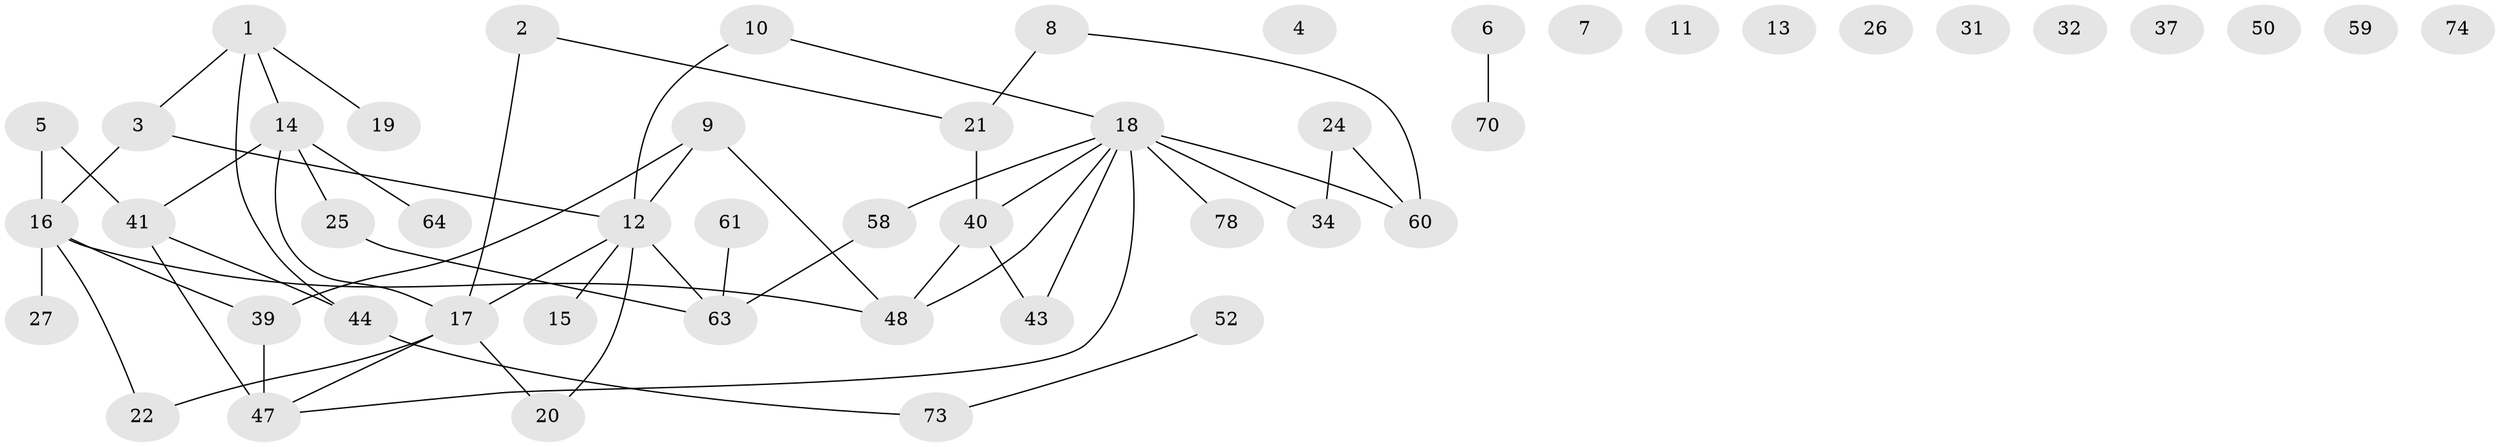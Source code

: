 // original degree distribution, {4: 0.12048192771084337, 2: 0.27710843373493976, 3: 0.18072289156626506, 0: 0.12048192771084337, 1: 0.2289156626506024, 6: 0.04819277108433735, 5: 0.024096385542168676}
// Generated by graph-tools (version 1.1) at 2025/16/03/04/25 18:16:26]
// undirected, 49 vertices, 54 edges
graph export_dot {
graph [start="1"]
  node [color=gray90,style=filled];
  1 [super="+33+55+57"];
  2 [super="+42"];
  3;
  4;
  5;
  6;
  7;
  8;
  9 [super="+28"];
  10 [super="+46"];
  11;
  12 [super="+38"];
  13;
  14 [super="+45+75"];
  15 [super="+68"];
  16 [super="+30"];
  17 [super="+53"];
  18 [super="+36+51+35"];
  19;
  20 [super="+23"];
  21;
  22;
  24 [super="+29"];
  25 [super="+71"];
  26;
  27;
  31;
  32;
  34 [super="+76"];
  37;
  39;
  40 [super="+82+67"];
  41 [super="+49"];
  43;
  44;
  47 [super="+66+77"];
  48;
  50 [super="+54"];
  52;
  58;
  59;
  60 [super="+65"];
  61;
  63 [super="+80+81+72"];
  64;
  70;
  73 [super="+83"];
  74;
  78;
  1 -- 44;
  1 -- 3;
  1 -- 14;
  1 -- 19;
  2 -- 17;
  2 -- 21;
  3 -- 12;
  3 -- 16;
  5 -- 41;
  5 -- 16;
  6 -- 70;
  8 -- 21;
  8 -- 60;
  9 -- 39;
  9 -- 48;
  9 -- 12;
  10 -- 18;
  10 -- 12;
  12 -- 15;
  12 -- 63;
  12 -- 17;
  12 -- 20;
  14 -- 64;
  14 -- 25;
  14 -- 41;
  14 -- 17;
  16 -- 48;
  16 -- 22;
  16 -- 39;
  16 -- 27;
  17 -- 22;
  17 -- 47;
  17 -- 20;
  18 -- 60 [weight=2];
  18 -- 58;
  18 -- 48;
  18 -- 40;
  18 -- 78;
  18 -- 47;
  18 -- 43;
  18 -- 34;
  21 -- 40;
  24 -- 34;
  24 -- 60;
  25 -- 63;
  39 -- 47 [weight=2];
  40 -- 48;
  40 -- 43;
  41 -- 44;
  41 -- 47;
  44 -- 73;
  52 -- 73;
  58 -- 63;
  61 -- 63;
}

